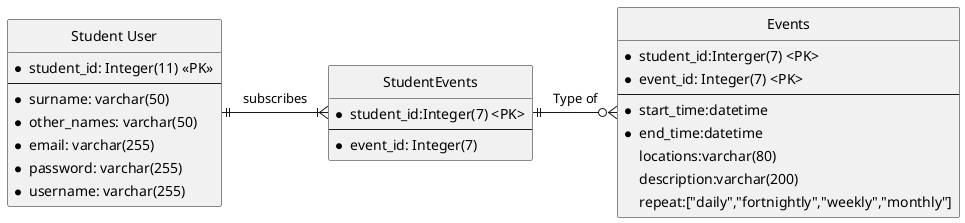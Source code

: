 @startuml entity relationship diagram

' ======= Theme =======
skinparam {
	Style strictuml
	RoundCorner 5
	BoxPadding 35
	ParticipantPadding 15
    Padding 2

	Sequence {
		' make activations yellow too
		LifeLineBackgroundColor #FDFDCD

		' make stereotypes more presentable
		Stereotype {
			Font {
				Size 11
				Style plain
			}
		}
	}

	Database {
		' make database border consistent with the rest of the diagram
		BorderColor #A80036
	}

}

' ======= Entities =======

entity "Student User" as student {
  *student_id: Integer(11) <<PK>>
  --
  *surname: varchar(50)
  *other_names: varchar(50)
  *email: varchar(255)
  *password: varchar(255)
  *username: varchar(255)
} 

entity "Events" as event{
  *student_id:Interger(7) <PK>
  *event_id: Integer(7) <PK>
  --
  *start_time:datetime
  *end_time:datetime
  locations:varchar(80)
  description:varchar(200)
  repeat:["daily","fortnightly","weekly","monthly"]
}

entity "StudentEvents" as sevents{
  *student_id:Integer(7) <PK>
  --
  *event_id: Integer(7)
}




' entity "timetable" as timetable{
'   *paper: char(7)<<FK>>
'   *date:datetime
'   *start_time:datetime
'   *end_time:datetime
'   *type:varchar(30)
'   *room:varchar(15)

' }

' entity "Classes" as class{
'     *paper: char(7)<<PK>>
'     *date:datetime
'     *start_time:datetime
'     *end_time:datetime
'     *type:varchar(30)
'     *room:varchar(15)

' }

' entity "Keydates" as key{
'   *event_name:
'   *start_time:
'   *end_time:
'    location:
'    type:
' }

' entity "Calendar" as calendar{
'   *paper: char(7)<<FK>>
'   *date:datetime
'   *type:varchar(30)
'   *room:varchar(15)
'   *comment/review:varchar(100)
' }


' ======= Relationships =======

' Note: the \r is a right-aligned line break (\l is left-aligned, and \n is centred)

student ||-|{ sevents : subscribes
sevents ||-o{event:Type of 



@enduml